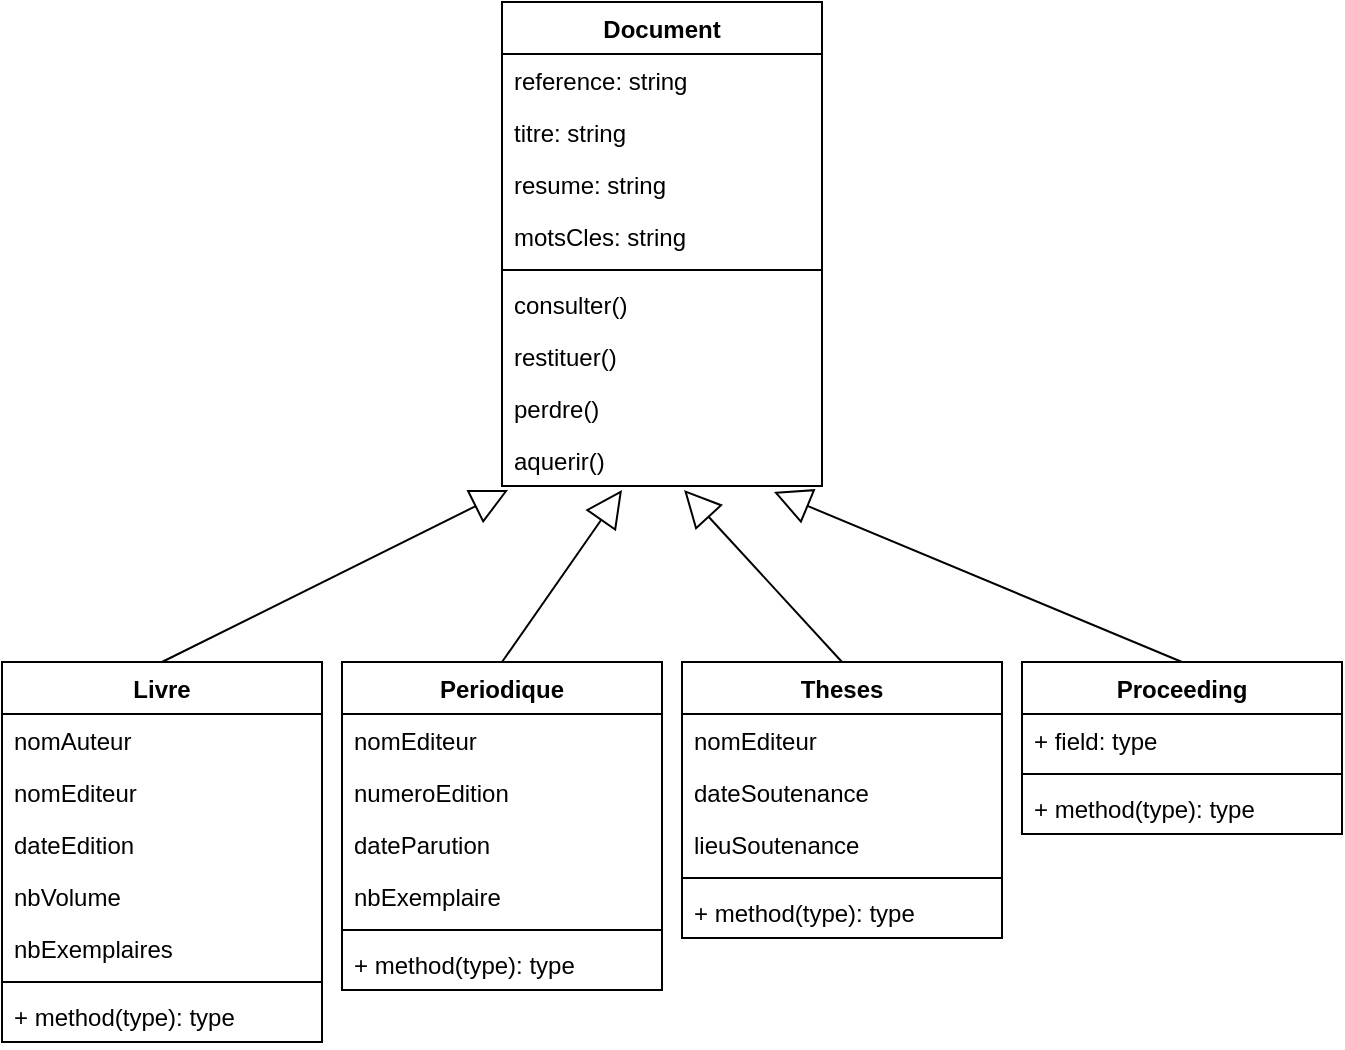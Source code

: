 <mxfile version="15.5.6" type="github">
  <diagram id="4oWHUsiEaUDirJNcbXba" name="Page-1">
    <mxGraphModel dx="999" dy="465" grid="1" gridSize="10" guides="1" tooltips="1" connect="1" arrows="1" fold="1" page="1" pageScale="1" pageWidth="827" pageHeight="1169" math="0" shadow="0">
      <root>
        <mxCell id="0" />
        <mxCell id="1" parent="0" />
        <mxCell id="hLg52SzGZihOVdbhNDi6-1" value="Document" style="swimlane;fontStyle=1;align=center;verticalAlign=top;childLayout=stackLayout;horizontal=1;startSize=26;horizontalStack=0;resizeParent=1;resizeParentMax=0;resizeLast=0;collapsible=1;marginBottom=0;" parent="1" vertex="1">
          <mxGeometry x="280" y="10" width="160" height="242" as="geometry" />
        </mxCell>
        <mxCell id="hLg52SzGZihOVdbhNDi6-2" value="reference: string" style="text;strokeColor=none;fillColor=none;align=left;verticalAlign=top;spacingLeft=4;spacingRight=4;overflow=hidden;rotatable=0;points=[[0,0.5],[1,0.5]];portConstraint=eastwest;" parent="hLg52SzGZihOVdbhNDi6-1" vertex="1">
          <mxGeometry y="26" width="160" height="26" as="geometry" />
        </mxCell>
        <mxCell id="hLg52SzGZihOVdbhNDi6-22" value="titre: string" style="text;strokeColor=none;fillColor=none;align=left;verticalAlign=top;spacingLeft=4;spacingRight=4;overflow=hidden;rotatable=0;points=[[0,0.5],[1,0.5]];portConstraint=eastwest;" parent="hLg52SzGZihOVdbhNDi6-1" vertex="1">
          <mxGeometry y="52" width="160" height="26" as="geometry" />
        </mxCell>
        <mxCell id="hLg52SzGZihOVdbhNDi6-24" value="resume: string" style="text;strokeColor=none;fillColor=none;align=left;verticalAlign=top;spacingLeft=4;spacingRight=4;overflow=hidden;rotatable=0;points=[[0,0.5],[1,0.5]];portConstraint=eastwest;" parent="hLg52SzGZihOVdbhNDi6-1" vertex="1">
          <mxGeometry y="78" width="160" height="26" as="geometry" />
        </mxCell>
        <mxCell id="hLg52SzGZihOVdbhNDi6-23" value="motsCles: string" style="text;strokeColor=none;fillColor=none;align=left;verticalAlign=top;spacingLeft=4;spacingRight=4;overflow=hidden;rotatable=0;points=[[0,0.5],[1,0.5]];portConstraint=eastwest;" parent="hLg52SzGZihOVdbhNDi6-1" vertex="1">
          <mxGeometry y="104" width="160" height="26" as="geometry" />
        </mxCell>
        <mxCell id="hLg52SzGZihOVdbhNDi6-3" value="" style="line;strokeWidth=1;fillColor=none;align=left;verticalAlign=middle;spacingTop=-1;spacingLeft=3;spacingRight=3;rotatable=0;labelPosition=right;points=[];portConstraint=eastwest;" parent="hLg52SzGZihOVdbhNDi6-1" vertex="1">
          <mxGeometry y="130" width="160" height="8" as="geometry" />
        </mxCell>
        <mxCell id="8DMGBxXBf79nM5PwdBVH-15" value="consulter()" style="text;strokeColor=none;fillColor=none;align=left;verticalAlign=top;spacingLeft=4;spacingRight=4;overflow=hidden;rotatable=0;points=[[0,0.5],[1,0.5]];portConstraint=eastwest;" vertex="1" parent="hLg52SzGZihOVdbhNDi6-1">
          <mxGeometry y="138" width="160" height="26" as="geometry" />
        </mxCell>
        <mxCell id="8DMGBxXBf79nM5PwdBVH-16" value="restituer()" style="text;strokeColor=none;fillColor=none;align=left;verticalAlign=top;spacingLeft=4;spacingRight=4;overflow=hidden;rotatable=0;points=[[0,0.5],[1,0.5]];portConstraint=eastwest;" vertex="1" parent="hLg52SzGZihOVdbhNDi6-1">
          <mxGeometry y="164" width="160" height="26" as="geometry" />
        </mxCell>
        <mxCell id="8DMGBxXBf79nM5PwdBVH-17" value="perdre()" style="text;strokeColor=none;fillColor=none;align=left;verticalAlign=top;spacingLeft=4;spacingRight=4;overflow=hidden;rotatable=0;points=[[0,0.5],[1,0.5]];portConstraint=eastwest;" vertex="1" parent="hLg52SzGZihOVdbhNDi6-1">
          <mxGeometry y="190" width="160" height="26" as="geometry" />
        </mxCell>
        <mxCell id="hLg52SzGZihOVdbhNDi6-21" value="aquerir()" style="text;strokeColor=none;fillColor=none;align=left;verticalAlign=top;spacingLeft=4;spacingRight=4;overflow=hidden;rotatable=0;points=[[0,0.5],[1,0.5]];portConstraint=eastwest;" parent="hLg52SzGZihOVdbhNDi6-1" vertex="1">
          <mxGeometry y="216" width="160" height="26" as="geometry" />
        </mxCell>
        <mxCell id="hLg52SzGZihOVdbhNDi6-5" value="Livre" style="swimlane;fontStyle=1;align=center;verticalAlign=top;childLayout=stackLayout;horizontal=1;startSize=26;horizontalStack=0;resizeParent=1;resizeParentMax=0;resizeLast=0;collapsible=1;marginBottom=0;" parent="1" vertex="1">
          <mxGeometry x="30" y="340" width="160" height="190" as="geometry" />
        </mxCell>
        <mxCell id="hLg52SzGZihOVdbhNDi6-6" value="nomAuteur" style="text;strokeColor=none;fillColor=none;align=left;verticalAlign=top;spacingLeft=4;spacingRight=4;overflow=hidden;rotatable=0;points=[[0,0.5],[1,0.5]];portConstraint=eastwest;" parent="hLg52SzGZihOVdbhNDi6-5" vertex="1">
          <mxGeometry y="26" width="160" height="26" as="geometry" />
        </mxCell>
        <mxCell id="8DMGBxXBf79nM5PwdBVH-2" value="nomEditeur" style="text;strokeColor=none;fillColor=none;align=left;verticalAlign=top;spacingLeft=4;spacingRight=4;overflow=hidden;rotatable=0;points=[[0,0.5],[1,0.5]];portConstraint=eastwest;" vertex="1" parent="hLg52SzGZihOVdbhNDi6-5">
          <mxGeometry y="52" width="160" height="26" as="geometry" />
        </mxCell>
        <mxCell id="8DMGBxXBf79nM5PwdBVH-3" value="dateEdition" style="text;strokeColor=none;fillColor=none;align=left;verticalAlign=top;spacingLeft=4;spacingRight=4;overflow=hidden;rotatable=0;points=[[0,0.5],[1,0.5]];portConstraint=eastwest;" vertex="1" parent="hLg52SzGZihOVdbhNDi6-5">
          <mxGeometry y="78" width="160" height="26" as="geometry" />
        </mxCell>
        <mxCell id="8DMGBxXBf79nM5PwdBVH-1" value="nbVolume" style="text;strokeColor=none;fillColor=none;align=left;verticalAlign=top;spacingLeft=4;spacingRight=4;overflow=hidden;rotatable=0;points=[[0,0.5],[1,0.5]];portConstraint=eastwest;" vertex="1" parent="hLg52SzGZihOVdbhNDi6-5">
          <mxGeometry y="104" width="160" height="26" as="geometry" />
        </mxCell>
        <mxCell id="8DMGBxXBf79nM5PwdBVH-4" value="nbExemplaires" style="text;strokeColor=none;fillColor=none;align=left;verticalAlign=top;spacingLeft=4;spacingRight=4;overflow=hidden;rotatable=0;points=[[0,0.5],[1,0.5]];portConstraint=eastwest;" vertex="1" parent="hLg52SzGZihOVdbhNDi6-5">
          <mxGeometry y="130" width="160" height="26" as="geometry" />
        </mxCell>
        <mxCell id="hLg52SzGZihOVdbhNDi6-7" value="" style="line;strokeWidth=1;fillColor=none;align=left;verticalAlign=middle;spacingTop=-1;spacingLeft=3;spacingRight=3;rotatable=0;labelPosition=right;points=[];portConstraint=eastwest;" parent="hLg52SzGZihOVdbhNDi6-5" vertex="1">
          <mxGeometry y="156" width="160" height="8" as="geometry" />
        </mxCell>
        <mxCell id="hLg52SzGZihOVdbhNDi6-8" value="+ method(type): type" style="text;strokeColor=none;fillColor=none;align=left;verticalAlign=top;spacingLeft=4;spacingRight=4;overflow=hidden;rotatable=0;points=[[0,0.5],[1,0.5]];portConstraint=eastwest;" parent="hLg52SzGZihOVdbhNDi6-5" vertex="1">
          <mxGeometry y="164" width="160" height="26" as="geometry" />
        </mxCell>
        <mxCell id="hLg52SzGZihOVdbhNDi6-9" value="Periodique" style="swimlane;fontStyle=1;align=center;verticalAlign=top;childLayout=stackLayout;horizontal=1;startSize=26;horizontalStack=0;resizeParent=1;resizeParentMax=0;resizeLast=0;collapsible=1;marginBottom=0;" parent="1" vertex="1">
          <mxGeometry x="200" y="340" width="160" height="164" as="geometry" />
        </mxCell>
        <mxCell id="hLg52SzGZihOVdbhNDi6-10" value="nomEditeur" style="text;strokeColor=none;fillColor=none;align=left;verticalAlign=top;spacingLeft=4;spacingRight=4;overflow=hidden;rotatable=0;points=[[0,0.5],[1,0.5]];portConstraint=eastwest;" parent="hLg52SzGZihOVdbhNDi6-9" vertex="1">
          <mxGeometry y="26" width="160" height="26" as="geometry" />
        </mxCell>
        <mxCell id="8DMGBxXBf79nM5PwdBVH-9" value="numeroEdition" style="text;strokeColor=none;fillColor=none;align=left;verticalAlign=top;spacingLeft=4;spacingRight=4;overflow=hidden;rotatable=0;points=[[0,0.5],[1,0.5]];portConstraint=eastwest;" vertex="1" parent="hLg52SzGZihOVdbhNDi6-9">
          <mxGeometry y="52" width="160" height="26" as="geometry" />
        </mxCell>
        <mxCell id="8DMGBxXBf79nM5PwdBVH-10" value="dateParution" style="text;strokeColor=none;fillColor=none;align=left;verticalAlign=top;spacingLeft=4;spacingRight=4;overflow=hidden;rotatable=0;points=[[0,0.5],[1,0.5]];portConstraint=eastwest;" vertex="1" parent="hLg52SzGZihOVdbhNDi6-9">
          <mxGeometry y="78" width="160" height="26" as="geometry" />
        </mxCell>
        <mxCell id="8DMGBxXBf79nM5PwdBVH-11" value="nbExemplaire" style="text;strokeColor=none;fillColor=none;align=left;verticalAlign=top;spacingLeft=4;spacingRight=4;overflow=hidden;rotatable=0;points=[[0,0.5],[1,0.5]];portConstraint=eastwest;" vertex="1" parent="hLg52SzGZihOVdbhNDi6-9">
          <mxGeometry y="104" width="160" height="26" as="geometry" />
        </mxCell>
        <mxCell id="hLg52SzGZihOVdbhNDi6-11" value="" style="line;strokeWidth=1;fillColor=none;align=left;verticalAlign=middle;spacingTop=-1;spacingLeft=3;spacingRight=3;rotatable=0;labelPosition=right;points=[];portConstraint=eastwest;" parent="hLg52SzGZihOVdbhNDi6-9" vertex="1">
          <mxGeometry y="130" width="160" height="8" as="geometry" />
        </mxCell>
        <mxCell id="hLg52SzGZihOVdbhNDi6-12" value="+ method(type): type" style="text;strokeColor=none;fillColor=none;align=left;verticalAlign=top;spacingLeft=4;spacingRight=4;overflow=hidden;rotatable=0;points=[[0,0.5],[1,0.5]];portConstraint=eastwest;" parent="hLg52SzGZihOVdbhNDi6-9" vertex="1">
          <mxGeometry y="138" width="160" height="26" as="geometry" />
        </mxCell>
        <mxCell id="hLg52SzGZihOVdbhNDi6-13" value="Proceeding" style="swimlane;fontStyle=1;align=center;verticalAlign=top;childLayout=stackLayout;horizontal=1;startSize=26;horizontalStack=0;resizeParent=1;resizeParentMax=0;resizeLast=0;collapsible=1;marginBottom=0;" parent="1" vertex="1">
          <mxGeometry x="540" y="340" width="160" height="86" as="geometry" />
        </mxCell>
        <mxCell id="hLg52SzGZihOVdbhNDi6-14" value="+ field: type" style="text;strokeColor=none;fillColor=none;align=left;verticalAlign=top;spacingLeft=4;spacingRight=4;overflow=hidden;rotatable=0;points=[[0,0.5],[1,0.5]];portConstraint=eastwest;" parent="hLg52SzGZihOVdbhNDi6-13" vertex="1">
          <mxGeometry y="26" width="160" height="26" as="geometry" />
        </mxCell>
        <mxCell id="hLg52SzGZihOVdbhNDi6-15" value="" style="line;strokeWidth=1;fillColor=none;align=left;verticalAlign=middle;spacingTop=-1;spacingLeft=3;spacingRight=3;rotatable=0;labelPosition=right;points=[];portConstraint=eastwest;" parent="hLg52SzGZihOVdbhNDi6-13" vertex="1">
          <mxGeometry y="52" width="160" height="8" as="geometry" />
        </mxCell>
        <mxCell id="hLg52SzGZihOVdbhNDi6-16" value="+ method(type): type" style="text;strokeColor=none;fillColor=none;align=left;verticalAlign=top;spacingLeft=4;spacingRight=4;overflow=hidden;rotatable=0;points=[[0,0.5],[1,0.5]];portConstraint=eastwest;" parent="hLg52SzGZihOVdbhNDi6-13" vertex="1">
          <mxGeometry y="60" width="160" height="26" as="geometry" />
        </mxCell>
        <mxCell id="hLg52SzGZihOVdbhNDi6-17" value="Theses" style="swimlane;fontStyle=1;align=center;verticalAlign=top;childLayout=stackLayout;horizontal=1;startSize=26;horizontalStack=0;resizeParent=1;resizeParentMax=0;resizeLast=0;collapsible=1;marginBottom=0;" parent="1" vertex="1">
          <mxGeometry x="370" y="340" width="160" height="138" as="geometry" />
        </mxCell>
        <mxCell id="8DMGBxXBf79nM5PwdBVH-14" value="nomEditeur" style="text;strokeColor=none;fillColor=none;align=left;verticalAlign=top;spacingLeft=4;spacingRight=4;overflow=hidden;rotatable=0;points=[[0,0.5],[1,0.5]];portConstraint=eastwest;" vertex="1" parent="hLg52SzGZihOVdbhNDi6-17">
          <mxGeometry y="26" width="160" height="26" as="geometry" />
        </mxCell>
        <mxCell id="8DMGBxXBf79nM5PwdBVH-12" value="dateSoutenance" style="text;strokeColor=none;fillColor=none;align=left;verticalAlign=top;spacingLeft=4;spacingRight=4;overflow=hidden;rotatable=0;points=[[0,0.5],[1,0.5]];portConstraint=eastwest;" vertex="1" parent="hLg52SzGZihOVdbhNDi6-17">
          <mxGeometry y="52" width="160" height="26" as="geometry" />
        </mxCell>
        <mxCell id="8DMGBxXBf79nM5PwdBVH-13" value="lieuSoutenance" style="text;strokeColor=none;fillColor=none;align=left;verticalAlign=top;spacingLeft=4;spacingRight=4;overflow=hidden;rotatable=0;points=[[0,0.5],[1,0.5]];portConstraint=eastwest;" vertex="1" parent="hLg52SzGZihOVdbhNDi6-17">
          <mxGeometry y="78" width="160" height="26" as="geometry" />
        </mxCell>
        <mxCell id="hLg52SzGZihOVdbhNDi6-19" value="" style="line;strokeWidth=1;fillColor=none;align=left;verticalAlign=middle;spacingTop=-1;spacingLeft=3;spacingRight=3;rotatable=0;labelPosition=right;points=[];portConstraint=eastwest;" parent="hLg52SzGZihOVdbhNDi6-17" vertex="1">
          <mxGeometry y="104" width="160" height="8" as="geometry" />
        </mxCell>
        <mxCell id="hLg52SzGZihOVdbhNDi6-20" value="+ method(type): type" style="text;strokeColor=none;fillColor=none;align=left;verticalAlign=top;spacingLeft=4;spacingRight=4;overflow=hidden;rotatable=0;points=[[0,0.5],[1,0.5]];portConstraint=eastwest;" parent="hLg52SzGZihOVdbhNDi6-17" vertex="1">
          <mxGeometry y="112" width="160" height="26" as="geometry" />
        </mxCell>
        <mxCell id="8DMGBxXBf79nM5PwdBVH-5" value="" style="endArrow=block;endSize=16;endFill=0;html=1;rounded=0;exitX=0.5;exitY=0;exitDx=0;exitDy=0;entryX=0.019;entryY=1.077;entryDx=0;entryDy=0;entryPerimeter=0;" edge="1" parent="1" source="hLg52SzGZihOVdbhNDi6-5" target="hLg52SzGZihOVdbhNDi6-21">
          <mxGeometry width="160" relative="1" as="geometry">
            <mxPoint x="20" y="290" as="sourcePoint" />
            <mxPoint x="180" y="290" as="targetPoint" />
          </mxGeometry>
        </mxCell>
        <mxCell id="8DMGBxXBf79nM5PwdBVH-6" value="" style="endArrow=block;endSize=16;endFill=0;html=1;rounded=0;exitX=0.5;exitY=0;exitDx=0;exitDy=0;entryX=0.375;entryY=1.077;entryDx=0;entryDy=0;entryPerimeter=0;" edge="1" parent="1" source="hLg52SzGZihOVdbhNDi6-9" target="hLg52SzGZihOVdbhNDi6-21">
          <mxGeometry width="160" relative="1" as="geometry">
            <mxPoint x="120" y="350" as="sourcePoint" />
            <mxPoint x="163.04" y="306.002" as="targetPoint" />
          </mxGeometry>
        </mxCell>
        <mxCell id="8DMGBxXBf79nM5PwdBVH-7" value="" style="endArrow=block;endSize=16;endFill=0;html=1;rounded=0;exitX=0.5;exitY=0;exitDx=0;exitDy=0;entryX=0.569;entryY=1.077;entryDx=0;entryDy=0;entryPerimeter=0;" edge="1" parent="1" source="hLg52SzGZihOVdbhNDi6-17" target="hLg52SzGZihOVdbhNDi6-21">
          <mxGeometry width="160" relative="1" as="geometry">
            <mxPoint x="130" y="360" as="sourcePoint" />
            <mxPoint x="173.04" y="316.002" as="targetPoint" />
          </mxGeometry>
        </mxCell>
        <mxCell id="8DMGBxXBf79nM5PwdBVH-8" value="" style="endArrow=block;endSize=16;endFill=0;html=1;rounded=0;exitX=0.5;exitY=0;exitDx=0;exitDy=0;entryX=0.85;entryY=1.115;entryDx=0;entryDy=0;entryPerimeter=0;" edge="1" parent="1" source="hLg52SzGZihOVdbhNDi6-13" target="hLg52SzGZihOVdbhNDi6-21">
          <mxGeometry width="160" relative="1" as="geometry">
            <mxPoint x="140" y="370" as="sourcePoint" />
            <mxPoint x="183.04" y="326.002" as="targetPoint" />
          </mxGeometry>
        </mxCell>
      </root>
    </mxGraphModel>
  </diagram>
</mxfile>
